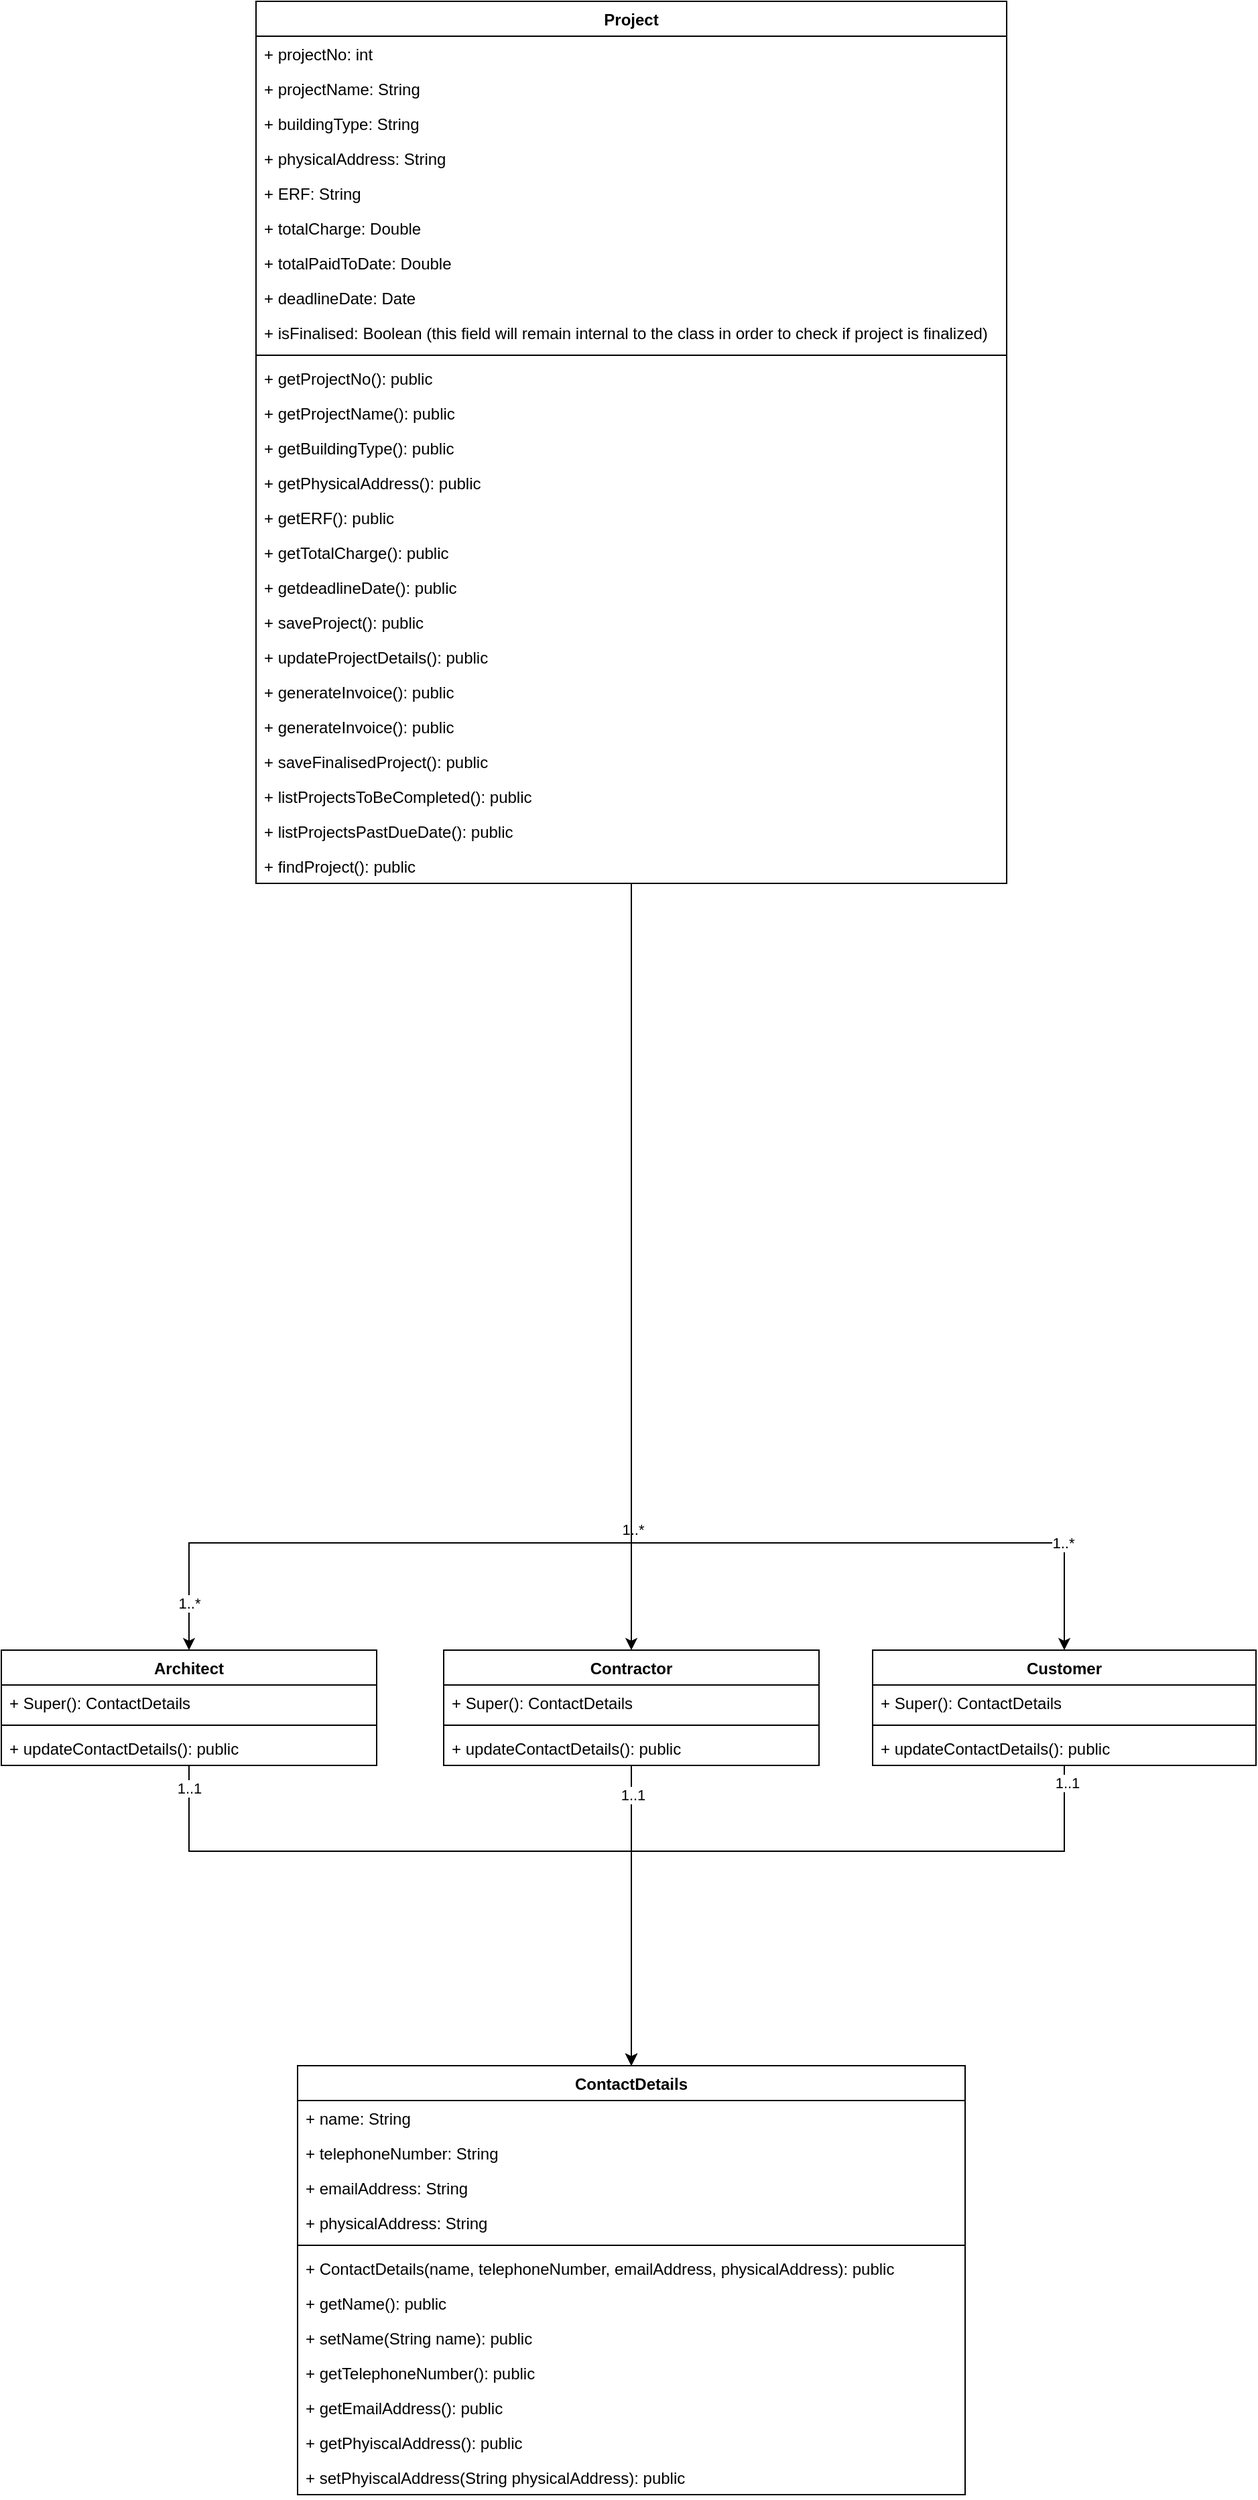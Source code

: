<mxfile version="13.6.9" type="device"><diagram id="0grbA3VHRybECtgA9WKq" name="Page-1"><mxGraphModel dx="2489" dy="1969" grid="1" gridSize="10" guides="1" tooltips="1" connect="1" arrows="1" fold="1" page="1" pageScale="1" pageWidth="827" pageHeight="1169" math="0" shadow="0"><root><mxCell id="0"/><mxCell id="1" parent="0"/><mxCell id="OFxFzZ1YdkL5ezEk5xCm-80" style="edgeStyle=orthogonalEdgeStyle;rounded=0;orthogonalLoop=1;jettySize=auto;html=1;entryX=0.5;entryY=0;entryDx=0;entryDy=0;" parent="1" source="OFxFzZ1YdkL5ezEk5xCm-1" target="OFxFzZ1YdkL5ezEk5xCm-12" edge="1"><mxGeometry relative="1" as="geometry"><Array as="points"><mxPoint x="420" y="310"/><mxPoint x="90" y="310"/></Array></mxGeometry></mxCell><mxCell id="OFxFzZ1YdkL5ezEk5xCm-93" value="1..*" style="edgeLabel;html=1;align=center;verticalAlign=middle;resizable=0;points=[];" parent="OFxFzZ1YdkL5ezEk5xCm-80" vertex="1" connectable="0"><mxGeometry x="0.921" relative="1" as="geometry"><mxPoint as="offset"/></mxGeometry></mxCell><mxCell id="OFxFzZ1YdkL5ezEk5xCm-82" style="edgeStyle=orthogonalEdgeStyle;rounded=0;orthogonalLoop=1;jettySize=auto;html=1;" parent="1" source="OFxFzZ1YdkL5ezEk5xCm-1" target="OFxFzZ1YdkL5ezEk5xCm-45" edge="1"><mxGeometry relative="1" as="geometry"/></mxCell><mxCell id="OFxFzZ1YdkL5ezEk5xCm-91" value="1..*" style="edgeLabel;html=1;align=center;verticalAlign=middle;resizable=0;points=[];" parent="OFxFzZ1YdkL5ezEk5xCm-82" vertex="1" connectable="0"><mxGeometry x="0.686" y="1" relative="1" as="geometry"><mxPoint as="offset"/></mxGeometry></mxCell><mxCell id="OFxFzZ1YdkL5ezEk5xCm-84" style="edgeStyle=orthogonalEdgeStyle;rounded=0;orthogonalLoop=1;jettySize=auto;html=1;entryX=0.5;entryY=0;entryDx=0;entryDy=0;" parent="1" source="OFxFzZ1YdkL5ezEk5xCm-1" target="OFxFzZ1YdkL5ezEk5xCm-49" edge="1"><mxGeometry relative="1" as="geometry"><Array as="points"><mxPoint x="420" y="310"/><mxPoint x="743" y="310"/></Array></mxGeometry></mxCell><mxCell id="OFxFzZ1YdkL5ezEk5xCm-92" value="1..*" style="edgeLabel;html=1;align=center;verticalAlign=middle;resizable=0;points=[];" parent="OFxFzZ1YdkL5ezEk5xCm-84" vertex="1" connectable="0"><mxGeometry x="0.821" y="-1" relative="1" as="geometry"><mxPoint as="offset"/></mxGeometry></mxCell><mxCell id="OFxFzZ1YdkL5ezEk5xCm-76" style="edgeStyle=orthogonalEdgeStyle;rounded=0;orthogonalLoop=1;jettySize=auto;html=1;" parent="1" source="OFxFzZ1YdkL5ezEk5xCm-45" edge="1"><mxGeometry relative="1" as="geometry"><mxPoint x="420" y="700" as="targetPoint"/></mxGeometry></mxCell><mxCell id="OFxFzZ1YdkL5ezEk5xCm-77" value="1..1" style="edgeLabel;html=1;align=center;verticalAlign=middle;resizable=0;points=[];" parent="OFxFzZ1YdkL5ezEk5xCm-76" vertex="1" connectable="0"><mxGeometry x="-0.807" y="1" relative="1" as="geometry"><mxPoint as="offset"/></mxGeometry></mxCell><mxCell id="OFxFzZ1YdkL5ezEk5xCm-45" value="Contractor" style="swimlane;fontStyle=1;align=center;verticalAlign=top;childLayout=stackLayout;horizontal=1;startSize=26;horizontalStack=0;resizeParent=1;resizeParentMax=0;resizeLast=0;collapsible=1;marginBottom=0;" parent="1" vertex="1"><mxGeometry x="280" y="390" width="280" height="86" as="geometry"/></mxCell><mxCell id="OFxFzZ1YdkL5ezEk5xCm-46" value="+ Super(): ContactDetails" style="text;strokeColor=none;fillColor=none;align=left;verticalAlign=top;spacingLeft=4;spacingRight=4;overflow=hidden;rotatable=0;points=[[0,0.5],[1,0.5]];portConstraint=eastwest;" parent="OFxFzZ1YdkL5ezEk5xCm-45" vertex="1"><mxGeometry y="26" width="280" height="26" as="geometry"/></mxCell><mxCell id="OFxFzZ1YdkL5ezEk5xCm-47" value="" style="line;strokeWidth=1;fillColor=none;align=left;verticalAlign=middle;spacingTop=-1;spacingLeft=3;spacingRight=3;rotatable=0;labelPosition=right;points=[];portConstraint=eastwest;" parent="OFxFzZ1YdkL5ezEk5xCm-45" vertex="1"><mxGeometry y="52" width="280" height="8" as="geometry"/></mxCell><mxCell id="OFxFzZ1YdkL5ezEk5xCm-97" value="+ updateContactDetails(): public" style="text;strokeColor=none;fillColor=none;align=left;verticalAlign=top;spacingLeft=4;spacingRight=4;overflow=hidden;rotatable=0;points=[[0,0.5],[1,0.5]];portConstraint=eastwest;" parent="OFxFzZ1YdkL5ezEk5xCm-45" vertex="1"><mxGeometry y="60" width="280" height="26" as="geometry"/></mxCell><mxCell id="OFxFzZ1YdkL5ezEk5xCm-74" style="edgeStyle=orthogonalEdgeStyle;rounded=0;orthogonalLoop=1;jettySize=auto;html=1;entryX=0.5;entryY=0;entryDx=0;entryDy=0;" parent="1" source="OFxFzZ1YdkL5ezEk5xCm-49" target="OFxFzZ1YdkL5ezEk5xCm-53" edge="1"><mxGeometry relative="1" as="geometry"><Array as="points"><mxPoint x="743" y="540"/><mxPoint x="420" y="540"/><mxPoint x="420" y="690"/></Array></mxGeometry></mxCell><mxCell id="OFxFzZ1YdkL5ezEk5xCm-75" value="1..1" style="edgeLabel;html=1;align=center;verticalAlign=middle;resizable=0;points=[];" parent="OFxFzZ1YdkL5ezEk5xCm-74" vertex="1" connectable="0"><mxGeometry x="-0.955" y="2" relative="1" as="geometry"><mxPoint as="offset"/></mxGeometry></mxCell><mxCell id="OFxFzZ1YdkL5ezEk5xCm-49" value="Customer" style="swimlane;fontStyle=1;align=center;verticalAlign=top;childLayout=stackLayout;horizontal=1;startSize=26;horizontalStack=0;resizeParent=1;resizeParentMax=0;resizeLast=0;collapsible=1;marginBottom=0;" parent="1" vertex="1"><mxGeometry x="600" y="390" width="286" height="86" as="geometry"/></mxCell><mxCell id="OFxFzZ1YdkL5ezEk5xCm-89" value="+ Super(): ContactDetails" style="text;strokeColor=none;fillColor=none;align=left;verticalAlign=top;spacingLeft=4;spacingRight=4;overflow=hidden;rotatable=0;points=[[0,0.5],[1,0.5]];portConstraint=eastwest;" parent="OFxFzZ1YdkL5ezEk5xCm-49" vertex="1"><mxGeometry y="26" width="286" height="26" as="geometry"/></mxCell><mxCell id="OFxFzZ1YdkL5ezEk5xCm-51" value="" style="line;strokeWidth=1;fillColor=none;align=left;verticalAlign=middle;spacingTop=-1;spacingLeft=3;spacingRight=3;rotatable=0;labelPosition=right;points=[];portConstraint=eastwest;" parent="OFxFzZ1YdkL5ezEk5xCm-49" vertex="1"><mxGeometry y="52" width="286" height="8" as="geometry"/></mxCell><mxCell id="OFxFzZ1YdkL5ezEk5xCm-98" value="+ updateContactDetails(): public" style="text;strokeColor=none;fillColor=none;align=left;verticalAlign=top;spacingLeft=4;spacingRight=4;overflow=hidden;rotatable=0;points=[[0,0.5],[1,0.5]];portConstraint=eastwest;" parent="OFxFzZ1YdkL5ezEk5xCm-49" vertex="1"><mxGeometry y="60" width="286" height="26" as="geometry"/></mxCell><mxCell id="OFxFzZ1YdkL5ezEk5xCm-78" style="edgeStyle=orthogonalEdgeStyle;rounded=0;orthogonalLoop=1;jettySize=auto;html=1;entryX=0.5;entryY=0;entryDx=0;entryDy=0;" parent="1" source="OFxFzZ1YdkL5ezEk5xCm-12" target="OFxFzZ1YdkL5ezEk5xCm-53" edge="1"><mxGeometry relative="1" as="geometry"><Array as="points"><mxPoint x="90" y="540"/><mxPoint x="420" y="540"/></Array></mxGeometry></mxCell><mxCell id="OFxFzZ1YdkL5ezEk5xCm-79" value="1..1" style="edgeLabel;html=1;align=center;verticalAlign=middle;resizable=0;points=[];" parent="OFxFzZ1YdkL5ezEk5xCm-78" vertex="1" connectable="0"><mxGeometry x="-0.939" relative="1" as="geometry"><mxPoint as="offset"/></mxGeometry></mxCell><mxCell id="OFxFzZ1YdkL5ezEk5xCm-12" value="Architect" style="swimlane;fontStyle=1;align=center;verticalAlign=top;childLayout=stackLayout;horizontal=1;startSize=26;horizontalStack=0;resizeParent=1;resizeParentMax=0;resizeLast=0;collapsible=1;marginBottom=0;" parent="1" vertex="1"><mxGeometry x="-50" y="390" width="280" height="86" as="geometry"/></mxCell><mxCell id="OFxFzZ1YdkL5ezEk5xCm-20" value="+ Super(): ContactDetails" style="text;strokeColor=none;fillColor=none;align=left;verticalAlign=top;spacingLeft=4;spacingRight=4;overflow=hidden;rotatable=0;points=[[0,0.5],[1,0.5]];portConstraint=eastwest;" parent="OFxFzZ1YdkL5ezEk5xCm-12" vertex="1"><mxGeometry y="26" width="280" height="26" as="geometry"/></mxCell><mxCell id="OFxFzZ1YdkL5ezEk5xCm-21" value="" style="line;strokeWidth=1;fillColor=none;align=left;verticalAlign=middle;spacingTop=-1;spacingLeft=3;spacingRight=3;rotatable=0;labelPosition=right;points=[];portConstraint=eastwest;" parent="OFxFzZ1YdkL5ezEk5xCm-12" vertex="1"><mxGeometry y="52" width="280" height="8" as="geometry"/></mxCell><mxCell id="OFxFzZ1YdkL5ezEk5xCm-96" value="+ updateContactDetails(): public" style="text;strokeColor=none;fillColor=none;align=left;verticalAlign=top;spacingLeft=4;spacingRight=4;overflow=hidden;rotatable=0;points=[[0,0.5],[1,0.5]];portConstraint=eastwest;" parent="OFxFzZ1YdkL5ezEk5xCm-12" vertex="1"><mxGeometry y="60" width="280" height="26" as="geometry"/></mxCell><mxCell id="OFxFzZ1YdkL5ezEk5xCm-1" value="Project" style="swimlane;fontStyle=1;align=center;verticalAlign=top;childLayout=stackLayout;horizontal=1;startSize=26;horizontalStack=0;resizeParent=1;resizeParentMax=0;resizeLast=0;collapsible=1;marginBottom=0;" parent="1" vertex="1"><mxGeometry x="140" y="-840" width="560" height="658" as="geometry"/></mxCell><mxCell id="OFxFzZ1YdkL5ezEk5xCm-2" value="+ projectNo: int" style="text;strokeColor=none;fillColor=none;align=left;verticalAlign=top;spacingLeft=4;spacingRight=4;overflow=hidden;rotatable=0;points=[[0,0.5],[1,0.5]];portConstraint=eastwest;" parent="OFxFzZ1YdkL5ezEk5xCm-1" vertex="1"><mxGeometry y="26" width="560" height="26" as="geometry"/></mxCell><mxCell id="OFxFzZ1YdkL5ezEk5xCm-5" value="+ projectName: String" style="text;strokeColor=none;fillColor=none;align=left;verticalAlign=top;spacingLeft=4;spacingRight=4;overflow=hidden;rotatable=0;points=[[0,0.5],[1,0.5]];portConstraint=eastwest;" parent="OFxFzZ1YdkL5ezEk5xCm-1" vertex="1"><mxGeometry y="52" width="560" height="26" as="geometry"/></mxCell><mxCell id="OFxFzZ1YdkL5ezEk5xCm-6" value="+ buildingType: String" style="text;strokeColor=none;fillColor=none;align=left;verticalAlign=top;spacingLeft=4;spacingRight=4;overflow=hidden;rotatable=0;points=[[0,0.5],[1,0.5]];portConstraint=eastwest;" parent="OFxFzZ1YdkL5ezEk5xCm-1" vertex="1"><mxGeometry y="78" width="560" height="26" as="geometry"/></mxCell><mxCell id="OFxFzZ1YdkL5ezEk5xCm-7" value="+ physicalAddress: String" style="text;strokeColor=none;fillColor=none;align=left;verticalAlign=top;spacingLeft=4;spacingRight=4;overflow=hidden;rotatable=0;points=[[0,0.5],[1,0.5]];portConstraint=eastwest;" parent="OFxFzZ1YdkL5ezEk5xCm-1" vertex="1"><mxGeometry y="104" width="560" height="26" as="geometry"/></mxCell><mxCell id="OFxFzZ1YdkL5ezEk5xCm-8" value="+ ERF: String" style="text;strokeColor=none;fillColor=none;align=left;verticalAlign=top;spacingLeft=4;spacingRight=4;overflow=hidden;rotatable=0;points=[[0,0.5],[1,0.5]];portConstraint=eastwest;" parent="OFxFzZ1YdkL5ezEk5xCm-1" vertex="1"><mxGeometry y="130" width="560" height="26" as="geometry"/></mxCell><mxCell id="OFxFzZ1YdkL5ezEk5xCm-9" value="+ totalCharge: Double" style="text;strokeColor=none;fillColor=none;align=left;verticalAlign=top;spacingLeft=4;spacingRight=4;overflow=hidden;rotatable=0;points=[[0,0.5],[1,0.5]];portConstraint=eastwest;" parent="OFxFzZ1YdkL5ezEk5xCm-1" vertex="1"><mxGeometry y="156" width="560" height="26" as="geometry"/></mxCell><mxCell id="OFxFzZ1YdkL5ezEk5xCm-10" value="+ totalPaidToDate: Double" style="text;strokeColor=none;fillColor=none;align=left;verticalAlign=top;spacingLeft=4;spacingRight=4;overflow=hidden;rotatable=0;points=[[0,0.5],[1,0.5]];portConstraint=eastwest;" parent="OFxFzZ1YdkL5ezEk5xCm-1" vertex="1"><mxGeometry y="182" width="560" height="26" as="geometry"/></mxCell><mxCell id="OFxFzZ1YdkL5ezEk5xCm-11" value="+ deadlineDate: Date" style="text;strokeColor=none;fillColor=none;align=left;verticalAlign=top;spacingLeft=4;spacingRight=4;overflow=hidden;rotatable=0;points=[[0,0.5],[1,0.5]];portConstraint=eastwest;" parent="OFxFzZ1YdkL5ezEk5xCm-1" vertex="1"><mxGeometry y="208" width="560" height="26" as="geometry"/></mxCell><mxCell id="OFxFzZ1YdkL5ezEk5xCm-116" value="+ isFinalised: Boolean (this field will remain internal to the class in order to check if project is finalized)" style="text;strokeColor=none;fillColor=none;align=left;verticalAlign=top;spacingLeft=4;spacingRight=4;overflow=hidden;rotatable=0;points=[[0,0.5],[1,0.5]];portConstraint=eastwest;" parent="OFxFzZ1YdkL5ezEk5xCm-1" vertex="1"><mxGeometry y="234" width="560" height="26" as="geometry"/></mxCell><mxCell id="OFxFzZ1YdkL5ezEk5xCm-3" value="" style="line;strokeWidth=1;fillColor=none;align=left;verticalAlign=middle;spacingTop=-1;spacingLeft=3;spacingRight=3;rotatable=0;labelPosition=right;points=[];portConstraint=eastwest;" parent="OFxFzZ1YdkL5ezEk5xCm-1" vertex="1"><mxGeometry y="260" width="560" height="8" as="geometry"/></mxCell><mxCell id="OFxFzZ1YdkL5ezEk5xCm-121" value="+ getProjectNo(): public" style="text;strokeColor=none;fillColor=none;align=left;verticalAlign=top;spacingLeft=4;spacingRight=4;overflow=hidden;rotatable=0;points=[[0,0.5],[1,0.5]];portConstraint=eastwest;" parent="OFxFzZ1YdkL5ezEk5xCm-1" vertex="1"><mxGeometry y="268" width="560" height="26" as="geometry"/></mxCell><mxCell id="OFxFzZ1YdkL5ezEk5xCm-122" value="+ getProjectName(): public" style="text;strokeColor=none;fillColor=none;align=left;verticalAlign=top;spacingLeft=4;spacingRight=4;overflow=hidden;rotatable=0;points=[[0,0.5],[1,0.5]];portConstraint=eastwest;" parent="OFxFzZ1YdkL5ezEk5xCm-1" vertex="1"><mxGeometry y="294" width="560" height="26" as="geometry"/></mxCell><mxCell id="OFxFzZ1YdkL5ezEk5xCm-123" value="+ getBuildingType(): public" style="text;strokeColor=none;fillColor=none;align=left;verticalAlign=top;spacingLeft=4;spacingRight=4;overflow=hidden;rotatable=0;points=[[0,0.5],[1,0.5]];portConstraint=eastwest;" parent="OFxFzZ1YdkL5ezEk5xCm-1" vertex="1"><mxGeometry y="320" width="560" height="26" as="geometry"/></mxCell><mxCell id="OFxFzZ1YdkL5ezEk5xCm-124" value="+ getPhysicalAddress(): public" style="text;strokeColor=none;fillColor=none;align=left;verticalAlign=top;spacingLeft=4;spacingRight=4;overflow=hidden;rotatable=0;points=[[0,0.5],[1,0.5]];portConstraint=eastwest;" parent="OFxFzZ1YdkL5ezEk5xCm-1" vertex="1"><mxGeometry y="346" width="560" height="26" as="geometry"/></mxCell><mxCell id="OFxFzZ1YdkL5ezEk5xCm-125" value="+ getERF(): public" style="text;strokeColor=none;fillColor=none;align=left;verticalAlign=top;spacingLeft=4;spacingRight=4;overflow=hidden;rotatable=0;points=[[0,0.5],[1,0.5]];portConstraint=eastwest;" parent="OFxFzZ1YdkL5ezEk5xCm-1" vertex="1"><mxGeometry y="372" width="560" height="26" as="geometry"/></mxCell><mxCell id="OFxFzZ1YdkL5ezEk5xCm-126" value="+ getTotalCharge(): public" style="text;strokeColor=none;fillColor=none;align=left;verticalAlign=top;spacingLeft=4;spacingRight=4;overflow=hidden;rotatable=0;points=[[0,0.5],[1,0.5]];portConstraint=eastwest;" parent="OFxFzZ1YdkL5ezEk5xCm-1" vertex="1"><mxGeometry y="398" width="560" height="26" as="geometry"/></mxCell><mxCell id="OFxFzZ1YdkL5ezEk5xCm-127" value="+ getdeadlineDate(): public" style="text;strokeColor=none;fillColor=none;align=left;verticalAlign=top;spacingLeft=4;spacingRight=4;overflow=hidden;rotatable=0;points=[[0,0.5],[1,0.5]];portConstraint=eastwest;" parent="OFxFzZ1YdkL5ezEk5xCm-1" vertex="1"><mxGeometry y="424" width="560" height="26" as="geometry"/></mxCell><mxCell id="OFxFzZ1YdkL5ezEk5xCm-4" value="+ saveProject(): public" style="text;strokeColor=none;fillColor=none;align=left;verticalAlign=top;spacingLeft=4;spacingRight=4;overflow=hidden;rotatable=0;points=[[0,0.5],[1,0.5]];portConstraint=eastwest;" parent="OFxFzZ1YdkL5ezEk5xCm-1" vertex="1"><mxGeometry y="450" width="560" height="26" as="geometry"/></mxCell><mxCell id="OFxFzZ1YdkL5ezEk5xCm-95" value="+ updateProjectDetails(): public" style="text;strokeColor=none;fillColor=none;align=left;verticalAlign=top;spacingLeft=4;spacingRight=4;overflow=hidden;rotatable=0;points=[[0,0.5],[1,0.5]];portConstraint=eastwest;" parent="OFxFzZ1YdkL5ezEk5xCm-1" vertex="1"><mxGeometry y="476" width="560" height="26" as="geometry"/></mxCell><mxCell id="OFxFzZ1YdkL5ezEk5xCm-99" value="+ generateInvoice(): public" style="text;strokeColor=none;fillColor=none;align=left;verticalAlign=top;spacingLeft=4;spacingRight=4;overflow=hidden;rotatable=0;points=[[0,0.5],[1,0.5]];portConstraint=eastwest;" parent="OFxFzZ1YdkL5ezEk5xCm-1" vertex="1"><mxGeometry y="502" width="560" height="26" as="geometry"/></mxCell><mxCell id="OFxFzZ1YdkL5ezEk5xCm-100" value="+ generateInvoice(): public" style="text;strokeColor=none;fillColor=none;align=left;verticalAlign=top;spacingLeft=4;spacingRight=4;overflow=hidden;rotatable=0;points=[[0,0.5],[1,0.5]];portConstraint=eastwest;" parent="OFxFzZ1YdkL5ezEk5xCm-1" vertex="1"><mxGeometry y="528" width="560" height="26" as="geometry"/></mxCell><mxCell id="OFxFzZ1YdkL5ezEk5xCm-115" value="+ saveFinalisedProject(): public" style="text;strokeColor=none;fillColor=none;align=left;verticalAlign=top;spacingLeft=4;spacingRight=4;overflow=hidden;rotatable=0;points=[[0,0.5],[1,0.5]];portConstraint=eastwest;" parent="OFxFzZ1YdkL5ezEk5xCm-1" vertex="1"><mxGeometry y="554" width="560" height="26" as="geometry"/></mxCell><mxCell id="OFxFzZ1YdkL5ezEk5xCm-117" value="+ listProjectsToBeCompleted(): public" style="text;strokeColor=none;fillColor=none;align=left;verticalAlign=top;spacingLeft=4;spacingRight=4;overflow=hidden;rotatable=0;points=[[0,0.5],[1,0.5]];portConstraint=eastwest;" parent="OFxFzZ1YdkL5ezEk5xCm-1" vertex="1"><mxGeometry y="580" width="560" height="26" as="geometry"/></mxCell><mxCell id="OFxFzZ1YdkL5ezEk5xCm-118" value="+ listProjectsPastDueDate(): public" style="text;strokeColor=none;fillColor=none;align=left;verticalAlign=top;spacingLeft=4;spacingRight=4;overflow=hidden;rotatable=0;points=[[0,0.5],[1,0.5]];portConstraint=eastwest;" parent="OFxFzZ1YdkL5ezEk5xCm-1" vertex="1"><mxGeometry y="606" width="560" height="26" as="geometry"/></mxCell><mxCell id="OFxFzZ1YdkL5ezEk5xCm-119" value="+ findProject(): public" style="text;strokeColor=none;fillColor=none;align=left;verticalAlign=top;spacingLeft=4;spacingRight=4;overflow=hidden;rotatable=0;points=[[0,0.5],[1,0.5]];portConstraint=eastwest;" parent="OFxFzZ1YdkL5ezEk5xCm-1" vertex="1"><mxGeometry y="632" width="560" height="26" as="geometry"/></mxCell><mxCell id="OFxFzZ1YdkL5ezEk5xCm-53" value="ContactDetails" style="swimlane;fontStyle=1;align=center;verticalAlign=top;childLayout=stackLayout;horizontal=1;startSize=26;horizontalStack=0;resizeParent=1;resizeParentMax=0;resizeLast=0;collapsible=1;marginBottom=0;" parent="1" vertex="1"><mxGeometry x="171" y="700" width="498" height="320" as="geometry"/></mxCell><mxCell id="OFxFzZ1YdkL5ezEk5xCm-54" value="+ name: String" style="text;strokeColor=none;fillColor=none;align=left;verticalAlign=top;spacingLeft=4;spacingRight=4;overflow=hidden;rotatable=0;points=[[0,0.5],[1,0.5]];portConstraint=eastwest;" parent="OFxFzZ1YdkL5ezEk5xCm-53" vertex="1"><mxGeometry y="26" width="498" height="26" as="geometry"/></mxCell><mxCell id="OFxFzZ1YdkL5ezEk5xCm-57" value="+ telephoneNumber: String" style="text;strokeColor=none;fillColor=none;align=left;verticalAlign=top;spacingLeft=4;spacingRight=4;overflow=hidden;rotatable=0;points=[[0,0.5],[1,0.5]];portConstraint=eastwest;" parent="OFxFzZ1YdkL5ezEk5xCm-53" vertex="1"><mxGeometry y="52" width="498" height="26" as="geometry"/></mxCell><mxCell id="OFxFzZ1YdkL5ezEk5xCm-58" value="+ emailAddress: String" style="text;strokeColor=none;fillColor=none;align=left;verticalAlign=top;spacingLeft=4;spacingRight=4;overflow=hidden;rotatable=0;points=[[0,0.5],[1,0.5]];portConstraint=eastwest;" parent="OFxFzZ1YdkL5ezEk5xCm-53" vertex="1"><mxGeometry y="78" width="498" height="26" as="geometry"/></mxCell><mxCell id="OFxFzZ1YdkL5ezEk5xCm-59" value="+ physicalAddress: String" style="text;strokeColor=none;fillColor=none;align=left;verticalAlign=top;spacingLeft=4;spacingRight=4;overflow=hidden;rotatable=0;points=[[0,0.5],[1,0.5]];portConstraint=eastwest;" parent="OFxFzZ1YdkL5ezEk5xCm-53" vertex="1"><mxGeometry y="104" width="498" height="26" as="geometry"/></mxCell><mxCell id="OFxFzZ1YdkL5ezEk5xCm-55" value="" style="line;strokeWidth=1;fillColor=none;align=left;verticalAlign=middle;spacingTop=-1;spacingLeft=3;spacingRight=3;rotatable=0;labelPosition=right;points=[];portConstraint=eastwest;" parent="OFxFzZ1YdkL5ezEk5xCm-53" vertex="1"><mxGeometry y="130" width="498" height="8" as="geometry"/></mxCell><mxCell id="oKd2m6OQxfG5jXbZeHiv-1" value="+ ContactDetails(name, telephoneNumber, emailAddress, physicalAddress): public" style="text;strokeColor=none;fillColor=none;align=left;verticalAlign=top;spacingLeft=4;spacingRight=4;overflow=hidden;rotatable=0;points=[[0,0.5],[1,0.5]];portConstraint=eastwest;" vertex="1" parent="OFxFzZ1YdkL5ezEk5xCm-53"><mxGeometry y="138" width="498" height="26" as="geometry"/></mxCell><mxCell id="OFxFzZ1YdkL5ezEk5xCm-56" value="+ getName(): public" style="text;strokeColor=none;fillColor=none;align=left;verticalAlign=top;spacingLeft=4;spacingRight=4;overflow=hidden;rotatable=0;points=[[0,0.5],[1,0.5]];portConstraint=eastwest;" parent="OFxFzZ1YdkL5ezEk5xCm-53" vertex="1"><mxGeometry y="164" width="498" height="26" as="geometry"/></mxCell><mxCell id="OFxFzZ1YdkL5ezEk5xCm-60" value="+ setName(String name): public" style="text;strokeColor=none;fillColor=none;align=left;verticalAlign=top;spacingLeft=4;spacingRight=4;overflow=hidden;rotatable=0;points=[[0,0.5],[1,0.5]];portConstraint=eastwest;" parent="OFxFzZ1YdkL5ezEk5xCm-53" vertex="1"><mxGeometry y="190" width="498" height="26" as="geometry"/></mxCell><mxCell id="OFxFzZ1YdkL5ezEk5xCm-62" value="+ getTelephoneNumber(): public" style="text;strokeColor=none;fillColor=none;align=left;verticalAlign=top;spacingLeft=4;spacingRight=4;overflow=hidden;rotatable=0;points=[[0,0.5],[1,0.5]];portConstraint=eastwest;" parent="OFxFzZ1YdkL5ezEk5xCm-53" vertex="1"><mxGeometry y="216" width="498" height="26" as="geometry"/></mxCell><mxCell id="OFxFzZ1YdkL5ezEk5xCm-63" value="+ getEmailAddress(): public" style="text;strokeColor=none;fillColor=none;align=left;verticalAlign=top;spacingLeft=4;spacingRight=4;overflow=hidden;rotatable=0;points=[[0,0.5],[1,0.5]];portConstraint=eastwest;" parent="OFxFzZ1YdkL5ezEk5xCm-53" vertex="1"><mxGeometry y="242" width="498" height="26" as="geometry"/></mxCell><mxCell id="OFxFzZ1YdkL5ezEk5xCm-66" value="+ getPhyiscalAddress(): public" style="text;strokeColor=none;fillColor=none;align=left;verticalAlign=top;spacingLeft=4;spacingRight=4;overflow=hidden;rotatable=0;points=[[0,0.5],[1,0.5]];portConstraint=eastwest;" parent="OFxFzZ1YdkL5ezEk5xCm-53" vertex="1"><mxGeometry y="268" width="498" height="26" as="geometry"/></mxCell><mxCell id="OFxFzZ1YdkL5ezEk5xCm-67" value="+ setPhyiscalAddress(String physicalAddress): public" style="text;strokeColor=none;fillColor=none;align=left;verticalAlign=top;spacingLeft=4;spacingRight=4;overflow=hidden;rotatable=0;points=[[0,0.5],[1,0.5]];portConstraint=eastwest;" parent="OFxFzZ1YdkL5ezEk5xCm-53" vertex="1"><mxGeometry y="294" width="498" height="26" as="geometry"/></mxCell></root></mxGraphModel></diagram></mxfile>